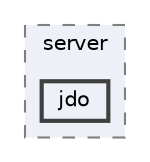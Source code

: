 digraph "src/main/java/es/deusto/spq/server/jdo"
{
 // LATEX_PDF_SIZE
  bgcolor="transparent";
  edge [fontname=Helvetica,fontsize=10,labelfontname=Helvetica,labelfontsize=10];
  node [fontname=Helvetica,fontsize=10,shape=box,height=0.2,width=0.4];
  compound=true
  subgraph clusterdir_de437d1c073fb9332ce6284ff6cf50be {
    graph [ bgcolor="#edf0f7", pencolor="grey50", label="server", fontname=Helvetica,fontsize=10 style="filled,dashed", URL="dir_de437d1c073fb9332ce6284ff6cf50be.html",tooltip=""]
  dir_12802e075aa74c3ab4527ac8bce4435c [label="jdo", fillcolor="#edf0f7", color="grey25", style="filled,bold", URL="dir_12802e075aa74c3ab4527ac8bce4435c.html",tooltip=""];
  }
}
